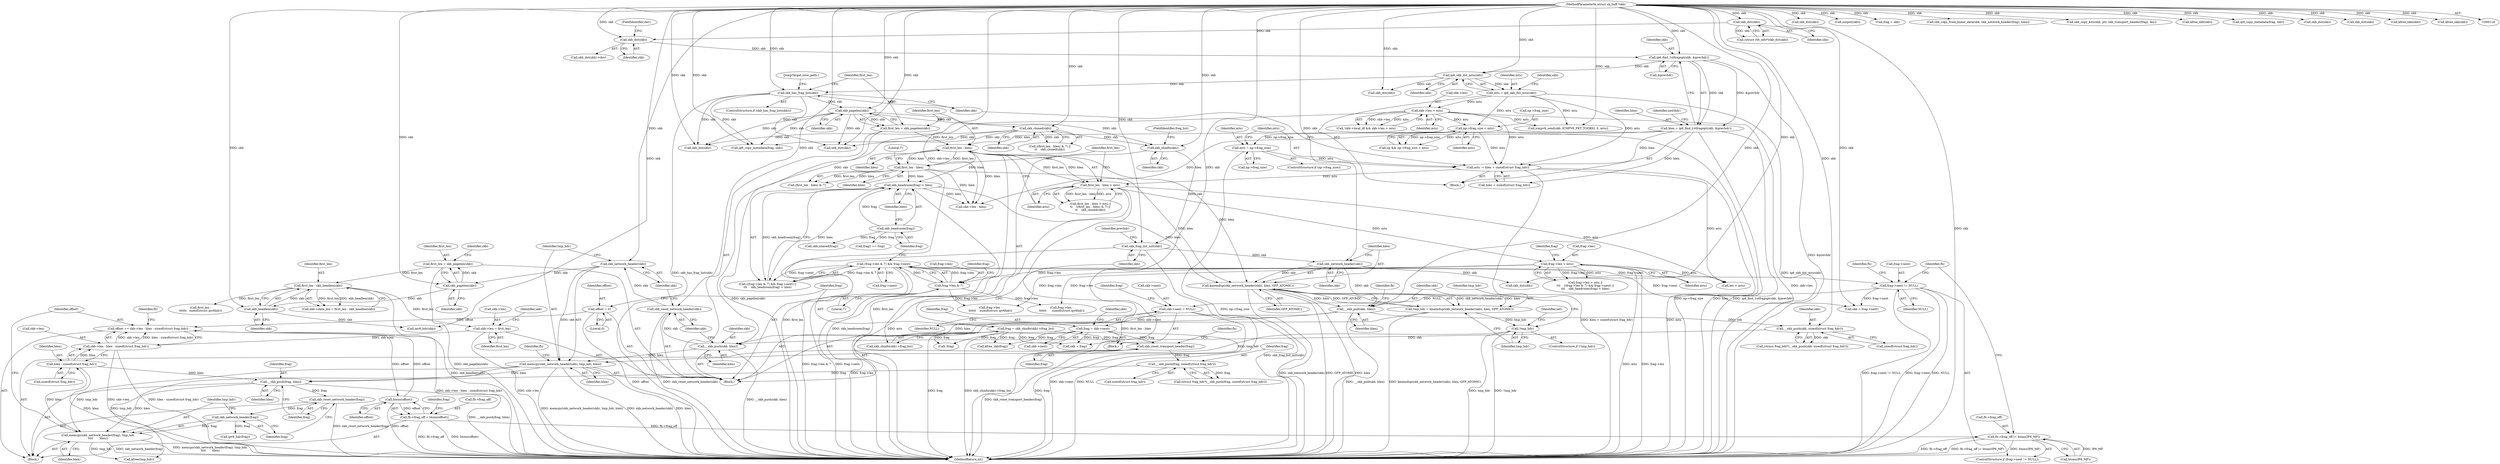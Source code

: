 digraph "0_linux_87c48fa3b4630905f98268dde838ee43626a060c_1@API" {
"1000473" [label="(Call,offset += skb->len - hlen - sizeof(struct frag_hdr))"];
"1000475" [label="(Call,skb->len - hlen - sizeof(struct frag_hdr))"];
"1000423" [label="(Call,skb->len = first_len)"];
"1000419" [label="(Call,first_len - skb_headlen(skb))"];
"1000411" [label="(Call,first_len = skb_pagelen(skb))"];
"1000413" [label="(Call,skb_pagelen(skb))"];
"1000384" [label="(Call,skb_network_header(skb))"];
"1000381" [label="(Call,skb_reset_network_header(skb))"];
"1000378" [label="(Call,__skb_push(skb, hlen))"];
"1000374" [label="(Call,__skb_push(skb, sizeof(struct frag_hdr)))"];
"1000367" [label="(Call,__skb_pull(skb, hlen))"];
"1000350" [label="(Call,skb_network_header(skb))"];
"1000341" [label="(Call,skb_frag_list_init(skb))"];
"1000338" [label="(Call,skb_shinfo(skb))"];
"1000271" [label="(Call,skb_cloned(skb))"];
"1000255" [label="(Call,skb_pagelen(skb))"];
"1000249" [label="(Call,skb_has_frag_list(skb))"];
"1000186" [label="(Call,ip6_skb_dst_mtu(skb))"];
"1000176" [label="(Call,ip6_find_1stfragopt(skb, &prevhdr))"];
"1000171" [label="(Call,skb_dst(skb))"];
"1000128" [label="(Call,skb_dst(skb))"];
"1000119" [label="(MethodParameterIn,struct sk_buff *skb)"];
"1000349" [label="(Call,kmemdup(skb_network_header(skb), hlen, GFP_ATOMIC))"];
"1000267" [label="(Call,first_len - hlen)"];
"1000261" [label="(Call,first_len - hlen)"];
"1000253" [label="(Call,first_len = skb_pagelen(skb))"];
"1000174" [label="(Call,hlen = ip6_find_1stfragopt(skb, &prevhdr))"];
"1000292" [label="(Call,skb_headroom(frag) < hlen)"];
"1000293" [label="(Call,skb_headroom(frag))"];
"1000421" [label="(Call,skb_headlen(skb))"];
"1000479" [label="(Call,hlen - sizeof(struct frag_hdr))"];
"1000468" [label="(Call,memcpy(skb_network_header(frag), tmp_hdr,\n\t\t\t\t       hlen))"];
"1000469" [label="(Call,skb_network_header(frag))"];
"1000466" [label="(Call,skb_reset_network_header(frag))"];
"1000463" [label="(Call,__skb_push(frag, hlen))"];
"1000459" [label="(Call,__skb_push(frag, sizeof(struct frag_hdr)))"];
"1000453" [label="(Call,skb_reset_transport_header(frag))"];
"1000335" [label="(Call,frag = skb_shinfo(skb)->frag_list)"];
"1000555" [label="(Call,frag = skb->next)"];
"1000560" [label="(Call,skb->next = NULL)"];
"1000500" [label="(Call,frag->next != NULL)"];
"1000283" [label="(Call,(frag->len & 7) && frag->next)"];
"1000284" [label="(Call,frag->len & 7)"];
"1000277" [label="(Call,frag->len > mtu)"];
"1000260" [label="(Call,first_len - hlen > mtu)"];
"1000242" [label="(Call,mtu -= hlen + sizeof(struct frag_hdr))"];
"1000184" [label="(Call,mtu = ip6_skb_dst_mtu(skb))"];
"1000237" [label="(Call,mtu = np->frag_size)"];
"1000227" [label="(Call,np->frag_size < mtu)"];
"1000194" [label="(Call,skb->len > mtu)"];
"1000383" [label="(Call,memcpy(skb_network_header(skb), tmp_hdr, hlen))"];
"1000355" [label="(Call,!tmp_hdr)"];
"1000347" [label="(Call,tmp_hdr = kmemdup(skb_network_header(skb), hlen, GFP_ATOMIC))"];
"1000332" [label="(Call,offset = 0)"];
"1000497" [label="(Call,htons(offset))"];
"1000473" [label="(Call,offset += skb->len - hlen - sizeof(struct frag_hdr))"];
"1000493" [label="(Call,fh->frag_off = htons(offset))"];
"1000505" [label="(Call,fh->frag_off |= htons(IP6_MF))"];
"1000175" [label="(Identifier,hlen)"];
"1000506" [label="(Call,fh->frag_off)"];
"1000350" [label="(Call,skb_network_header(skb))"];
"1000295" [label="(Identifier,hlen)"];
"1000507" [label="(Identifier,fh)"];
"1000359" [label="(Identifier,net)"];
"1000454" [label="(Identifier,frag)"];
"1000119" [label="(MethodParameterIn,struct sk_buff *skb)"];
"1000642" [label="(Call,skb->len - hlen)"];
"1000419" [label="(Call,first_len - skb_headlen(skb))"];
"1000466" [label="(Call,skb_reset_network_header(frag))"];
"1000177" [label="(Identifier,skb)"];
"1000233" [label="(ControlStructure,if (np->frag_size))"];
"1000413" [label="(Call,skb_pagelen(skb))"];
"1000254" [label="(Identifier,first_len)"];
"1000194" [label="(Call,skb->len > mtu)"];
"1000253" [label="(Call,first_len = skb_pagelen(skb))"];
"1000552" [label="(Call,skb = frag)"];
"1000863" [label="(Call,skb_dst(skb))"];
"1000431" [label="(Identifier,skb)"];
"1000276" [label="(Call,frag->len > mtu ||\n\t\t\t    ((frag->len & 7) && frag->next) ||\n\t\t\t    skb_headroom(frag) < hlen)"];
"1000368" [label="(Identifier,skb)"];
"1000374" [label="(Call,__skb_push(skb, sizeof(struct frag_hdr)))"];
"1000256" [label="(Identifier,skb)"];
"1000427" [label="(Identifier,first_len)"];
"1000281" [label="(Identifier,mtu)"];
"1000382" [label="(Identifier,skb)"];
"1000414" [label="(Identifier,skb)"];
"1000473" [label="(Call,offset += skb->len - hlen - sizeof(struct frag_hdr))"];
"1000372" [label="(Call,(struct frag_hdr*)__skb_push(skb, sizeof(struct frag_hdr)))"];
"1000415" [label="(Call,skb->data_len = first_len - skb_headlen(skb))"];
"1000269" [label="(Identifier,hlen)"];
"1000347" [label="(Call,tmp_hdr = kmemdup(skb_network_header(skb), hlen, GFP_ATOMIC))"];
"1000500" [label="(Call,frag->next != NULL)"];
"1000361" [label="(Call,skb_dst(skb))"];
"1000376" [label="(Call,sizeof(struct frag_hdr))"];
"1000277" [label="(Call,frag->len > mtu)"];
"1000421" [label="(Call,skb_headlen(skb))"];
"1000242" [label="(Call,mtu -= hlen + sizeof(struct frag_hdr))"];
"1000453" [label="(Call,skb_reset_transport_header(frag))"];
"1000481" [label="(Call,sizeof(struct frag_hdr))"];
"1000187" [label="(Identifier,skb)"];
"1000336" [label="(Identifier,frag)"];
"1000387" [label="(Identifier,hlen)"];
"1000288" [label="(Literal,7)"];
"1000294" [label="(Identifier,frag)"];
"1000424" [label="(Call,skb->len)"];
"1000351" [label="(Identifier,skb)"];
"1000663" [label="(Call,len > mtu)"];
"1000498" [label="(Identifier,offset)"];
"1000261" [label="(Call,first_len - hlen)"];
"1000556" [label="(Identifier,frag)"];
"1000412" [label="(Identifier,first_len)"];
"1000444" [label="(Block,)"];
"1000333" [label="(Identifier,offset)"];
"1000208" [label="(Call,icmpv6_send(skb, ICMPV6_PKT_TOOBIG, 0, mtu))"];
"1000270" [label="(Literal,7)"];
"1000379" [label="(Identifier,skb)"];
"1000181" [label="(Identifier,nexthdr)"];
"1000334" [label="(Literal,0)"];
"1000128" [label="(Call,skb_dst(skb))"];
"1000298" [label="(Call,skb_shared(frag))"];
"1000522" [label="(Call,frag->len -\n\t\t\t\t\t\t      sizeof(struct ipv6hdr))"];
"1000420" [label="(Identifier,first_len)"];
"1000345" [label="(Identifier,prevhdr)"];
"1000824" [label="(Call,frag->len -\n\t\t\t\t\t\t    sizeof(struct ipv6hdr))"];
"1000121" [label="(Block,)"];
"1000267" [label="(Call,first_len - hlen)"];
"1000430" [label="(Call,ipv6_hdr(skb))"];
"1000471" [label="(Identifier,tmp_hdr)"];
"1000555" [label="(Call,frag = skb->next)"];
"1000494" [label="(Call,fh->frag_off)"];
"1000465" [label="(Identifier,hlen)"];
"1000352" [label="(Identifier,hlen)"];
"1000463" [label="(Call,__skb_push(frag, hlen))"];
"1000560" [label="(Call,skb->next = NULL)"];
"1000340" [label="(FieldIdentifier,frag_list)"];
"1000461" [label="(Call,sizeof(struct frag_hdr))"];
"1000385" [label="(Identifier,skb)"];
"1000284" [label="(Call,frag->len & 7)"];
"1000533" [label="(Call,output(skb))"];
"1000597" [label="(Call,frag = skb)"];
"1000198" [label="(Identifier,mtu)"];
"1000434" [label="(Call,first_len -\n\t\t\t\t\t\t   sizeof(struct ipv6hdr))"];
"1000337" [label="(Call,skb_shinfo(skb)->frag_list)"];
"1000250" [label="(Identifier,skb)"];
"1000265" [label="(Call,((first_len - hlen) & 7) ||\n\t\t    skb_cloned(skb))"];
"1000239" [label="(Call,np->frag_size)"];
"1000126" [label="(Call,(struct rt6_info*)skb_dst(skb))"];
"1000332" [label="(Call,offset = 0)"];
"1000423" [label="(Call,skb->len = first_len)"];
"1000446" [label="(Identifier,frag)"];
"1000513" [label="(Identifier,fh)"];
"1000870" [label="(MethodReturn,int)"];
"1000590" [label="(Call,skb = frag->next)"];
"1000283" [label="(Call,(frag->len & 7) && frag->next)"];
"1000501" [label="(Call,frag->next)"];
"1000381" [label="(Call,skb_reset_network_header(skb))"];
"1000502" [label="(Identifier,frag)"];
"1000557" [label="(Call,skb->next)"];
"1000460" [label="(Identifier,frag)"];
"1000227" [label="(Call,np->frag_size < mtu)"];
"1000172" [label="(Identifier,skb)"];
"1000386" [label="(Identifier,tmp_hdr)"];
"1000389" [label="(Identifier,fh)"];
"1000186" [label="(Call,ip6_skb_dst_mtu(skb))"];
"1000475" [label="(Call,skb->len - hlen - sizeof(struct frag_hdr))"];
"1000263" [label="(Identifier,hlen)"];
"1000499" [label="(ControlStructure,if (frag->next != NULL))"];
"1000384" [label="(Call,skb_network_header(skb))"];
"1000371" [label="(Identifier,fh)"];
"1000251" [label="(Block,)"];
"1000759" [label="(Call,skb_copy_from_linear_data(skb, skb_network_header(frag), hlen))"];
"1000375" [label="(Identifier,skb)"];
"1000479" [label="(Call,hlen - sizeof(struct frag_hdr))"];
"1000342" [label="(Identifier,skb)"];
"1000231" [label="(Identifier,mtu)"];
"1000480" [label="(Identifier,hlen)"];
"1000469" [label="(Call,skb_network_header(frag))"];
"1000518" [label="(Call,ipv6_hdr(frag))"];
"1000244" [label="(Call,hlen + sizeof(struct frag_hdr))"];
"1000562" [label="(Identifier,skb)"];
"1000282" [label="(Call,((frag->len & 7) && frag->next) ||\n\t\t\t    skb_headroom(frag) < hlen)"];
"1000380" [label="(Identifier,hlen)"];
"1000285" [label="(Call,frag->len)"];
"1000476" [label="(Call,skb->len)"];
"1000260" [label="(Call,first_len - hlen > mtu)"];
"1000497" [label="(Call,htons(offset))"];
"1000701" [label="(Call,skb_dst(skb))"];
"1000248" [label="(ControlStructure,if (skb_has_frag_list(skb)))"];
"1000271" [label="(Call,skb_cloned(skb))"];
"1000378" [label="(Call,__skb_push(skb, hlen))"];
"1000474" [label="(Identifier,offset)"];
"1000411" [label="(Call,first_len = skb_pagelen(skb))"];
"1000468" [label="(Call,memcpy(skb_network_header(frag), tmp_hdr,\n\t\t\t\t       hlen))"];
"1000564" [label="(Identifier,NULL)"];
"1000709" [label="(Call,ip6_copy_metadata(frag, skb))"];
"1000292" [label="(Call,skb_headroom(frag) < hlen)"];
"1000185" [label="(Identifier,mtu)"];
"1000509" [label="(Call,htons(IP6_MF))"];
"1000349" [label="(Call,kmemdup(skb_network_header(skb), hlen, GFP_ATOMIC))"];
"1000335" [label="(Call,frag = skb_shinfo(skb)->frag_list)"];
"1000472" [label="(Identifier,hlen)"];
"1000189" [label="(Call,!skb->local_df && skb->len > mtu)"];
"1000173" [label="(FieldIdentifier,dev)"];
"1000195" [label="(Call,skb->len)"];
"1000192" [label="(Identifier,skb)"];
"1000339" [label="(Identifier,skb)"];
"1000272" [label="(Identifier,skb)"];
"1000238" [label="(Identifier,mtu)"];
"1000467" [label="(Identifier,frag)"];
"1000456" [label="(Identifier,fh)"];
"1000237" [label="(Call,mtu = np->frag_size)"];
"1000293" [label="(Call,skb_headroom(frag))"];
"1000792" [label="(Call,skb_copy_bits(skb, ptr, skb_transport_header(frag), len))"];
"1000219" [label="(Call,kfree_skb(skb))"];
"1000338" [label="(Call,skb_shinfo(skb))"];
"1000457" [label="(Call,(struct frag_hdr*)__skb_push(frag, sizeof(struct frag_hdr)))"];
"1000341" [label="(Call,skb_frag_list_init(skb))"];
"1000356" [label="(Identifier,tmp_hdr)"];
"1000383" [label="(Call,memcpy(skb_network_header(skb), tmp_hdr, hlen))"];
"1000528" [label="(Call,ip6_copy_metadata(frag, skb))"];
"1000565" [label="(Call,kfree(tmp_hdr))"];
"1000249" [label="(Call,skb_has_frag_list(skb))"];
"1000618" [label="(Call,frag2 == frag)"];
"1000266" [label="(Call,(first_len - hlen) & 7)"];
"1000289" [label="(Call,frag->next)"];
"1000205" [label="(Call,skb_dst(skb))"];
"1000184" [label="(Call,mtu = ip6_skb_dst_mtu(skb))"];
"1000176" [label="(Call,ip6_find_1stfragopt(skb, &prevhdr))"];
"1000353" [label="(Identifier,GFP_ATOMIC)"];
"1000493" [label="(Call,fh->frag_off = htons(offset))"];
"1000367" [label="(Call,__skb_pull(skb, hlen))"];
"1000216" [label="(Call,skb_dst(skb))"];
"1000549" [label="(Call,!frag)"];
"1000278" [label="(Call,frag->len)"];
"1000595" [label="(Call,kfree_skb(frag))"];
"1000228" [label="(Call,np->frag_size)"];
"1000852" [label="(Call,skb_dst(skb))"];
"1000417" [label="(Identifier,skb)"];
"1000174" [label="(Call,hlen = ip6_find_1stfragopt(skb, &prevhdr))"];
"1000355" [label="(Call,!tmp_hdr)"];
"1000504" [label="(Identifier,NULL)"];
"1000447" [label="(Block,)"];
"1000171" [label="(Call,skb_dst(skb))"];
"1000243" [label="(Identifier,mtu)"];
"1000485" [label="(Identifier,fh)"];
"1000369" [label="(Identifier,hlen)"];
"1000225" [label="(Call,np && np->frag_size < mtu)"];
"1000464" [label="(Identifier,frag)"];
"1000262" [label="(Identifier,first_len)"];
"1000470" [label="(Identifier,frag)"];
"1000846" [label="(Call,skb_dst(skb))"];
"1000561" [label="(Call,skb->next)"];
"1000170" [label="(Call,skb_dst(skb)->dev)"];
"1000178" [label="(Call,&prevhdr)"];
"1000264" [label="(Identifier,mtu)"];
"1000286" [label="(Identifier,frag)"];
"1000348" [label="(Identifier,tmp_hdr)"];
"1000505" [label="(Call,fh->frag_off |= htons(IP6_MF))"];
"1000129" [label="(Identifier,skb)"];
"1000639" [label="(JumpTarget,slow_path:)"];
"1000290" [label="(Identifier,frag)"];
"1000259" [label="(Call,first_len - hlen > mtu ||\n\t\t    ((first_len - hlen) & 7) ||\n\t\t    skb_cloned(skb))"];
"1000855" [label="(Call,kfree_skb(skb))"];
"1000268" [label="(Identifier,first_len)"];
"1000422" [label="(Identifier,skb)"];
"1000354" [label="(ControlStructure,if (!tmp_hdr))"];
"1000866" [label="(Call,kfree_skb(skb))"];
"1000459" [label="(Call,__skb_push(frag, sizeof(struct frag_hdr)))"];
"1000255" [label="(Call,skb_pagelen(skb))"];
"1000473" -> "1000447"  [label="AST: "];
"1000473" -> "1000475"  [label="CFG: "];
"1000474" -> "1000473"  [label="AST: "];
"1000475" -> "1000473"  [label="AST: "];
"1000485" -> "1000473"  [label="CFG: "];
"1000473" -> "1000870"  [label="DDG: skb->len - hlen - sizeof(struct frag_hdr)"];
"1000475" -> "1000473"  [label="DDG: skb->len"];
"1000475" -> "1000473"  [label="DDG: hlen - sizeof(struct frag_hdr)"];
"1000332" -> "1000473"  [label="DDG: offset"];
"1000497" -> "1000473"  [label="DDG: offset"];
"1000473" -> "1000497"  [label="DDG: offset"];
"1000475" -> "1000479"  [label="CFG: "];
"1000476" -> "1000475"  [label="AST: "];
"1000479" -> "1000475"  [label="AST: "];
"1000475" -> "1000870"  [label="DDG: skb->len"];
"1000475" -> "1000870"  [label="DDG: hlen - sizeof(struct frag_hdr)"];
"1000423" -> "1000475"  [label="DDG: skb->len"];
"1000479" -> "1000475"  [label="DDG: hlen"];
"1000423" -> "1000251"  [label="AST: "];
"1000423" -> "1000427"  [label="CFG: "];
"1000424" -> "1000423"  [label="AST: "];
"1000427" -> "1000423"  [label="AST: "];
"1000431" -> "1000423"  [label="CFG: "];
"1000423" -> "1000870"  [label="DDG: skb->len"];
"1000419" -> "1000423"  [label="DDG: first_len"];
"1000419" -> "1000415"  [label="AST: "];
"1000419" -> "1000421"  [label="CFG: "];
"1000420" -> "1000419"  [label="AST: "];
"1000421" -> "1000419"  [label="AST: "];
"1000415" -> "1000419"  [label="CFG: "];
"1000419" -> "1000870"  [label="DDG: skb_headlen(skb)"];
"1000419" -> "1000415"  [label="DDG: first_len"];
"1000419" -> "1000415"  [label="DDG: skb_headlen(skb)"];
"1000411" -> "1000419"  [label="DDG: first_len"];
"1000421" -> "1000419"  [label="DDG: skb"];
"1000419" -> "1000434"  [label="DDG: first_len"];
"1000411" -> "1000251"  [label="AST: "];
"1000411" -> "1000413"  [label="CFG: "];
"1000412" -> "1000411"  [label="AST: "];
"1000413" -> "1000411"  [label="AST: "];
"1000417" -> "1000411"  [label="CFG: "];
"1000411" -> "1000870"  [label="DDG: skb_pagelen(skb)"];
"1000413" -> "1000411"  [label="DDG: skb"];
"1000413" -> "1000414"  [label="CFG: "];
"1000414" -> "1000413"  [label="AST: "];
"1000384" -> "1000413"  [label="DDG: skb"];
"1000119" -> "1000413"  [label="DDG: skb"];
"1000413" -> "1000421"  [label="DDG: skb"];
"1000384" -> "1000383"  [label="AST: "];
"1000384" -> "1000385"  [label="CFG: "];
"1000385" -> "1000384"  [label="AST: "];
"1000386" -> "1000384"  [label="CFG: "];
"1000384" -> "1000383"  [label="DDG: skb"];
"1000381" -> "1000384"  [label="DDG: skb"];
"1000119" -> "1000384"  [label="DDG: skb"];
"1000381" -> "1000251"  [label="AST: "];
"1000381" -> "1000382"  [label="CFG: "];
"1000382" -> "1000381"  [label="AST: "];
"1000385" -> "1000381"  [label="CFG: "];
"1000381" -> "1000870"  [label="DDG: skb_reset_network_header(skb)"];
"1000378" -> "1000381"  [label="DDG: skb"];
"1000119" -> "1000381"  [label="DDG: skb"];
"1000378" -> "1000251"  [label="AST: "];
"1000378" -> "1000380"  [label="CFG: "];
"1000379" -> "1000378"  [label="AST: "];
"1000380" -> "1000378"  [label="AST: "];
"1000382" -> "1000378"  [label="CFG: "];
"1000378" -> "1000870"  [label="DDG: __skb_push(skb, hlen)"];
"1000374" -> "1000378"  [label="DDG: skb"];
"1000119" -> "1000378"  [label="DDG: skb"];
"1000367" -> "1000378"  [label="DDG: hlen"];
"1000378" -> "1000383"  [label="DDG: hlen"];
"1000374" -> "1000372"  [label="AST: "];
"1000374" -> "1000376"  [label="CFG: "];
"1000375" -> "1000374"  [label="AST: "];
"1000376" -> "1000374"  [label="AST: "];
"1000372" -> "1000374"  [label="CFG: "];
"1000374" -> "1000372"  [label="DDG: skb"];
"1000367" -> "1000374"  [label="DDG: skb"];
"1000119" -> "1000374"  [label="DDG: skb"];
"1000367" -> "1000251"  [label="AST: "];
"1000367" -> "1000369"  [label="CFG: "];
"1000368" -> "1000367"  [label="AST: "];
"1000369" -> "1000367"  [label="AST: "];
"1000371" -> "1000367"  [label="CFG: "];
"1000367" -> "1000870"  [label="DDG: __skb_pull(skb, hlen)"];
"1000350" -> "1000367"  [label="DDG: skb"];
"1000119" -> "1000367"  [label="DDG: skb"];
"1000349" -> "1000367"  [label="DDG: hlen"];
"1000350" -> "1000349"  [label="AST: "];
"1000350" -> "1000351"  [label="CFG: "];
"1000351" -> "1000350"  [label="AST: "];
"1000352" -> "1000350"  [label="CFG: "];
"1000350" -> "1000349"  [label="DDG: skb"];
"1000341" -> "1000350"  [label="DDG: skb"];
"1000119" -> "1000350"  [label="DDG: skb"];
"1000350" -> "1000361"  [label="DDG: skb"];
"1000341" -> "1000251"  [label="AST: "];
"1000341" -> "1000342"  [label="CFG: "];
"1000342" -> "1000341"  [label="AST: "];
"1000345" -> "1000341"  [label="CFG: "];
"1000341" -> "1000870"  [label="DDG: skb_frag_list_init(skb)"];
"1000338" -> "1000341"  [label="DDG: skb"];
"1000119" -> "1000341"  [label="DDG: skb"];
"1000338" -> "1000337"  [label="AST: "];
"1000338" -> "1000339"  [label="CFG: "];
"1000339" -> "1000338"  [label="AST: "];
"1000340" -> "1000338"  [label="CFG: "];
"1000271" -> "1000338"  [label="DDG: skb"];
"1000255" -> "1000338"  [label="DDG: skb"];
"1000119" -> "1000338"  [label="DDG: skb"];
"1000271" -> "1000265"  [label="AST: "];
"1000271" -> "1000272"  [label="CFG: "];
"1000272" -> "1000271"  [label="AST: "];
"1000265" -> "1000271"  [label="CFG: "];
"1000271" -> "1000265"  [label="DDG: skb"];
"1000255" -> "1000271"  [label="DDG: skb"];
"1000119" -> "1000271"  [label="DDG: skb"];
"1000271" -> "1000701"  [label="DDG: skb"];
"1000271" -> "1000709"  [label="DDG: skb"];
"1000271" -> "1000852"  [label="DDG: skb"];
"1000255" -> "1000253"  [label="AST: "];
"1000255" -> "1000256"  [label="CFG: "];
"1000256" -> "1000255"  [label="AST: "];
"1000253" -> "1000255"  [label="CFG: "];
"1000255" -> "1000253"  [label="DDG: skb"];
"1000249" -> "1000255"  [label="DDG: skb"];
"1000119" -> "1000255"  [label="DDG: skb"];
"1000255" -> "1000701"  [label="DDG: skb"];
"1000255" -> "1000709"  [label="DDG: skb"];
"1000255" -> "1000852"  [label="DDG: skb"];
"1000249" -> "1000248"  [label="AST: "];
"1000249" -> "1000250"  [label="CFG: "];
"1000250" -> "1000249"  [label="AST: "];
"1000254" -> "1000249"  [label="CFG: "];
"1000639" -> "1000249"  [label="CFG: "];
"1000249" -> "1000870"  [label="DDG: skb_has_frag_list(skb)"];
"1000186" -> "1000249"  [label="DDG: skb"];
"1000119" -> "1000249"  [label="DDG: skb"];
"1000249" -> "1000701"  [label="DDG: skb"];
"1000249" -> "1000709"  [label="DDG: skb"];
"1000249" -> "1000852"  [label="DDG: skb"];
"1000186" -> "1000184"  [label="AST: "];
"1000186" -> "1000187"  [label="CFG: "];
"1000187" -> "1000186"  [label="AST: "];
"1000184" -> "1000186"  [label="CFG: "];
"1000186" -> "1000184"  [label="DDG: skb"];
"1000176" -> "1000186"  [label="DDG: skb"];
"1000119" -> "1000186"  [label="DDG: skb"];
"1000186" -> "1000205"  [label="DDG: skb"];
"1000176" -> "1000174"  [label="AST: "];
"1000176" -> "1000178"  [label="CFG: "];
"1000177" -> "1000176"  [label="AST: "];
"1000178" -> "1000176"  [label="AST: "];
"1000174" -> "1000176"  [label="CFG: "];
"1000176" -> "1000870"  [label="DDG: &prevhdr"];
"1000176" -> "1000174"  [label="DDG: skb"];
"1000176" -> "1000174"  [label="DDG: &prevhdr"];
"1000171" -> "1000176"  [label="DDG: skb"];
"1000119" -> "1000176"  [label="DDG: skb"];
"1000171" -> "1000170"  [label="AST: "];
"1000171" -> "1000172"  [label="CFG: "];
"1000172" -> "1000171"  [label="AST: "];
"1000173" -> "1000171"  [label="CFG: "];
"1000128" -> "1000171"  [label="DDG: skb"];
"1000119" -> "1000171"  [label="DDG: skb"];
"1000128" -> "1000126"  [label="AST: "];
"1000128" -> "1000129"  [label="CFG: "];
"1000129" -> "1000128"  [label="AST: "];
"1000126" -> "1000128"  [label="CFG: "];
"1000128" -> "1000126"  [label="DDG: skb"];
"1000119" -> "1000128"  [label="DDG: skb"];
"1000119" -> "1000118"  [label="AST: "];
"1000119" -> "1000870"  [label="DDG: skb"];
"1000119" -> "1000205"  [label="DDG: skb"];
"1000119" -> "1000208"  [label="DDG: skb"];
"1000119" -> "1000216"  [label="DDG: skb"];
"1000119" -> "1000219"  [label="DDG: skb"];
"1000119" -> "1000361"  [label="DDG: skb"];
"1000119" -> "1000421"  [label="DDG: skb"];
"1000119" -> "1000430"  [label="DDG: skb"];
"1000119" -> "1000528"  [label="DDG: skb"];
"1000119" -> "1000533"  [label="DDG: skb"];
"1000119" -> "1000552"  [label="DDG: skb"];
"1000119" -> "1000590"  [label="DDG: skb"];
"1000119" -> "1000597"  [label="DDG: skb"];
"1000119" -> "1000701"  [label="DDG: skb"];
"1000119" -> "1000709"  [label="DDG: skb"];
"1000119" -> "1000759"  [label="DDG: skb"];
"1000119" -> "1000792"  [label="DDG: skb"];
"1000119" -> "1000846"  [label="DDG: skb"];
"1000119" -> "1000852"  [label="DDG: skb"];
"1000119" -> "1000855"  [label="DDG: skb"];
"1000119" -> "1000863"  [label="DDG: skb"];
"1000119" -> "1000866"  [label="DDG: skb"];
"1000349" -> "1000347"  [label="AST: "];
"1000349" -> "1000353"  [label="CFG: "];
"1000352" -> "1000349"  [label="AST: "];
"1000353" -> "1000349"  [label="AST: "];
"1000347" -> "1000349"  [label="CFG: "];
"1000349" -> "1000870"  [label="DDG: GFP_ATOMIC"];
"1000349" -> "1000870"  [label="DDG: skb_network_header(skb)"];
"1000349" -> "1000870"  [label="DDG: hlen"];
"1000349" -> "1000347"  [label="DDG: skb_network_header(skb)"];
"1000349" -> "1000347"  [label="DDG: hlen"];
"1000349" -> "1000347"  [label="DDG: GFP_ATOMIC"];
"1000267" -> "1000349"  [label="DDG: hlen"];
"1000261" -> "1000349"  [label="DDG: hlen"];
"1000292" -> "1000349"  [label="DDG: hlen"];
"1000267" -> "1000266"  [label="AST: "];
"1000267" -> "1000269"  [label="CFG: "];
"1000268" -> "1000267"  [label="AST: "];
"1000269" -> "1000267"  [label="AST: "];
"1000270" -> "1000267"  [label="CFG: "];
"1000267" -> "1000870"  [label="DDG: first_len"];
"1000267" -> "1000266"  [label="DDG: first_len"];
"1000267" -> "1000266"  [label="DDG: hlen"];
"1000261" -> "1000267"  [label="DDG: first_len"];
"1000261" -> "1000267"  [label="DDG: hlen"];
"1000267" -> "1000292"  [label="DDG: hlen"];
"1000267" -> "1000642"  [label="DDG: hlen"];
"1000261" -> "1000260"  [label="AST: "];
"1000261" -> "1000263"  [label="CFG: "];
"1000262" -> "1000261"  [label="AST: "];
"1000263" -> "1000261"  [label="AST: "];
"1000264" -> "1000261"  [label="CFG: "];
"1000261" -> "1000870"  [label="DDG: first_len"];
"1000261" -> "1000260"  [label="DDG: first_len"];
"1000261" -> "1000260"  [label="DDG: hlen"];
"1000253" -> "1000261"  [label="DDG: first_len"];
"1000174" -> "1000261"  [label="DDG: hlen"];
"1000261" -> "1000292"  [label="DDG: hlen"];
"1000261" -> "1000642"  [label="DDG: hlen"];
"1000253" -> "1000251"  [label="AST: "];
"1000254" -> "1000253"  [label="AST: "];
"1000262" -> "1000253"  [label="CFG: "];
"1000253" -> "1000870"  [label="DDG: skb_pagelen(skb)"];
"1000174" -> "1000121"  [label="AST: "];
"1000175" -> "1000174"  [label="AST: "];
"1000181" -> "1000174"  [label="CFG: "];
"1000174" -> "1000870"  [label="DDG: ip6_find_1stfragopt(skb, &prevhdr)"];
"1000174" -> "1000870"  [label="DDG: hlen"];
"1000174" -> "1000242"  [label="DDG: hlen"];
"1000174" -> "1000244"  [label="DDG: hlen"];
"1000174" -> "1000642"  [label="DDG: hlen"];
"1000292" -> "1000282"  [label="AST: "];
"1000292" -> "1000295"  [label="CFG: "];
"1000293" -> "1000292"  [label="AST: "];
"1000295" -> "1000292"  [label="AST: "];
"1000282" -> "1000292"  [label="CFG: "];
"1000292" -> "1000870"  [label="DDG: skb_headroom(frag)"];
"1000292" -> "1000282"  [label="DDG: skb_headroom(frag)"];
"1000292" -> "1000282"  [label="DDG: hlen"];
"1000293" -> "1000292"  [label="DDG: frag"];
"1000292" -> "1000642"  [label="DDG: hlen"];
"1000293" -> "1000294"  [label="CFG: "];
"1000294" -> "1000293"  [label="AST: "];
"1000295" -> "1000293"  [label="CFG: "];
"1000293" -> "1000298"  [label="DDG: frag"];
"1000293" -> "1000618"  [label="DDG: frag"];
"1000421" -> "1000422"  [label="CFG: "];
"1000422" -> "1000421"  [label="AST: "];
"1000421" -> "1000430"  [label="DDG: skb"];
"1000479" -> "1000481"  [label="CFG: "];
"1000480" -> "1000479"  [label="AST: "];
"1000481" -> "1000479"  [label="AST: "];
"1000479" -> "1000870"  [label="DDG: hlen"];
"1000479" -> "1000463"  [label="DDG: hlen"];
"1000468" -> "1000479"  [label="DDG: hlen"];
"1000468" -> "1000447"  [label="AST: "];
"1000468" -> "1000472"  [label="CFG: "];
"1000469" -> "1000468"  [label="AST: "];
"1000471" -> "1000468"  [label="AST: "];
"1000472" -> "1000468"  [label="AST: "];
"1000474" -> "1000468"  [label="CFG: "];
"1000468" -> "1000870"  [label="DDG: memcpy(skb_network_header(frag), tmp_hdr,\n\t\t\t\t       hlen)"];
"1000468" -> "1000870"  [label="DDG: skb_network_header(frag)"];
"1000469" -> "1000468"  [label="DDG: frag"];
"1000383" -> "1000468"  [label="DDG: tmp_hdr"];
"1000463" -> "1000468"  [label="DDG: hlen"];
"1000468" -> "1000565"  [label="DDG: tmp_hdr"];
"1000469" -> "1000470"  [label="CFG: "];
"1000470" -> "1000469"  [label="AST: "];
"1000471" -> "1000469"  [label="CFG: "];
"1000466" -> "1000469"  [label="DDG: frag"];
"1000469" -> "1000518"  [label="DDG: frag"];
"1000466" -> "1000447"  [label="AST: "];
"1000466" -> "1000467"  [label="CFG: "];
"1000467" -> "1000466"  [label="AST: "];
"1000470" -> "1000466"  [label="CFG: "];
"1000466" -> "1000870"  [label="DDG: skb_reset_network_header(frag)"];
"1000463" -> "1000466"  [label="DDG: frag"];
"1000463" -> "1000447"  [label="AST: "];
"1000463" -> "1000465"  [label="CFG: "];
"1000464" -> "1000463"  [label="AST: "];
"1000465" -> "1000463"  [label="AST: "];
"1000467" -> "1000463"  [label="CFG: "];
"1000463" -> "1000870"  [label="DDG: __skb_push(frag, hlen)"];
"1000459" -> "1000463"  [label="DDG: frag"];
"1000383" -> "1000463"  [label="DDG: hlen"];
"1000459" -> "1000457"  [label="AST: "];
"1000459" -> "1000461"  [label="CFG: "];
"1000460" -> "1000459"  [label="AST: "];
"1000461" -> "1000459"  [label="AST: "];
"1000457" -> "1000459"  [label="CFG: "];
"1000459" -> "1000457"  [label="DDG: frag"];
"1000453" -> "1000459"  [label="DDG: frag"];
"1000453" -> "1000447"  [label="AST: "];
"1000453" -> "1000454"  [label="CFG: "];
"1000454" -> "1000453"  [label="AST: "];
"1000456" -> "1000453"  [label="CFG: "];
"1000453" -> "1000870"  [label="DDG: skb_reset_transport_header(frag)"];
"1000335" -> "1000453"  [label="DDG: frag"];
"1000555" -> "1000453"  [label="DDG: frag"];
"1000335" -> "1000251"  [label="AST: "];
"1000335" -> "1000337"  [label="CFG: "];
"1000336" -> "1000335"  [label="AST: "];
"1000337" -> "1000335"  [label="AST: "];
"1000342" -> "1000335"  [label="CFG: "];
"1000335" -> "1000870"  [label="DDG: frag"];
"1000335" -> "1000870"  [label="DDG: skb_shinfo(skb)->frag_list"];
"1000335" -> "1000549"  [label="DDG: frag"];
"1000335" -> "1000552"  [label="DDG: frag"];
"1000335" -> "1000595"  [label="DDG: frag"];
"1000555" -> "1000444"  [label="AST: "];
"1000555" -> "1000557"  [label="CFG: "];
"1000556" -> "1000555"  [label="AST: "];
"1000557" -> "1000555"  [label="AST: "];
"1000562" -> "1000555"  [label="CFG: "];
"1000555" -> "1000870"  [label="DDG: frag"];
"1000555" -> "1000549"  [label="DDG: frag"];
"1000555" -> "1000552"  [label="DDG: frag"];
"1000560" -> "1000555"  [label="DDG: skb->next"];
"1000555" -> "1000595"  [label="DDG: frag"];
"1000560" -> "1000444"  [label="AST: "];
"1000560" -> "1000564"  [label="CFG: "];
"1000561" -> "1000560"  [label="AST: "];
"1000564" -> "1000560"  [label="AST: "];
"1000446" -> "1000560"  [label="CFG: "];
"1000560" -> "1000870"  [label="DDG: NULL"];
"1000560" -> "1000870"  [label="DDG: skb->next"];
"1000500" -> "1000560"  [label="DDG: NULL"];
"1000500" -> "1000499"  [label="AST: "];
"1000500" -> "1000504"  [label="CFG: "];
"1000501" -> "1000500"  [label="AST: "];
"1000504" -> "1000500"  [label="AST: "];
"1000507" -> "1000500"  [label="CFG: "];
"1000513" -> "1000500"  [label="CFG: "];
"1000500" -> "1000870"  [label="DDG: frag->next != NULL"];
"1000500" -> "1000870"  [label="DDG: frag->next"];
"1000500" -> "1000870"  [label="DDG: NULL"];
"1000283" -> "1000500"  [label="DDG: frag->next"];
"1000500" -> "1000590"  [label="DDG: frag->next"];
"1000283" -> "1000282"  [label="AST: "];
"1000283" -> "1000284"  [label="CFG: "];
"1000283" -> "1000289"  [label="CFG: "];
"1000284" -> "1000283"  [label="AST: "];
"1000289" -> "1000283"  [label="AST: "];
"1000294" -> "1000283"  [label="CFG: "];
"1000282" -> "1000283"  [label="CFG: "];
"1000283" -> "1000870"  [label="DDG: frag->len & 7"];
"1000283" -> "1000870"  [label="DDG: frag->next"];
"1000283" -> "1000282"  [label="DDG: frag->len & 7"];
"1000283" -> "1000282"  [label="DDG: frag->next"];
"1000284" -> "1000283"  [label="DDG: frag->len"];
"1000284" -> "1000283"  [label="DDG: 7"];
"1000283" -> "1000590"  [label="DDG: frag->next"];
"1000284" -> "1000288"  [label="CFG: "];
"1000285" -> "1000284"  [label="AST: "];
"1000288" -> "1000284"  [label="AST: "];
"1000290" -> "1000284"  [label="CFG: "];
"1000284" -> "1000870"  [label="DDG: frag->len"];
"1000277" -> "1000284"  [label="DDG: frag->len"];
"1000284" -> "1000522"  [label="DDG: frag->len"];
"1000284" -> "1000824"  [label="DDG: frag->len"];
"1000277" -> "1000276"  [label="AST: "];
"1000277" -> "1000281"  [label="CFG: "];
"1000278" -> "1000277"  [label="AST: "];
"1000281" -> "1000277"  [label="AST: "];
"1000286" -> "1000277"  [label="CFG: "];
"1000276" -> "1000277"  [label="CFG: "];
"1000277" -> "1000870"  [label="DDG: frag->len"];
"1000277" -> "1000870"  [label="DDG: mtu"];
"1000277" -> "1000276"  [label="DDG: frag->len"];
"1000277" -> "1000276"  [label="DDG: mtu"];
"1000260" -> "1000277"  [label="DDG: mtu"];
"1000277" -> "1000522"  [label="DDG: frag->len"];
"1000277" -> "1000663"  [label="DDG: mtu"];
"1000277" -> "1000824"  [label="DDG: frag->len"];
"1000260" -> "1000259"  [label="AST: "];
"1000260" -> "1000264"  [label="CFG: "];
"1000264" -> "1000260"  [label="AST: "];
"1000268" -> "1000260"  [label="CFG: "];
"1000259" -> "1000260"  [label="CFG: "];
"1000260" -> "1000870"  [label="DDG: mtu"];
"1000260" -> "1000870"  [label="DDG: first_len - hlen"];
"1000260" -> "1000259"  [label="DDG: first_len - hlen"];
"1000260" -> "1000259"  [label="DDG: mtu"];
"1000242" -> "1000260"  [label="DDG: mtu"];
"1000260" -> "1000663"  [label="DDG: mtu"];
"1000242" -> "1000121"  [label="AST: "];
"1000242" -> "1000244"  [label="CFG: "];
"1000243" -> "1000242"  [label="AST: "];
"1000244" -> "1000242"  [label="AST: "];
"1000250" -> "1000242"  [label="CFG: "];
"1000242" -> "1000870"  [label="DDG: hlen + sizeof(struct frag_hdr)"];
"1000242" -> "1000870"  [label="DDG: mtu"];
"1000184" -> "1000242"  [label="DDG: mtu"];
"1000237" -> "1000242"  [label="DDG: mtu"];
"1000227" -> "1000242"  [label="DDG: mtu"];
"1000194" -> "1000242"  [label="DDG: mtu"];
"1000242" -> "1000663"  [label="DDG: mtu"];
"1000184" -> "1000121"  [label="AST: "];
"1000185" -> "1000184"  [label="AST: "];
"1000192" -> "1000184"  [label="CFG: "];
"1000184" -> "1000870"  [label="DDG: ip6_skb_dst_mtu(skb)"];
"1000184" -> "1000194"  [label="DDG: mtu"];
"1000184" -> "1000208"  [label="DDG: mtu"];
"1000184" -> "1000227"  [label="DDG: mtu"];
"1000237" -> "1000233"  [label="AST: "];
"1000237" -> "1000239"  [label="CFG: "];
"1000238" -> "1000237"  [label="AST: "];
"1000239" -> "1000237"  [label="AST: "];
"1000243" -> "1000237"  [label="CFG: "];
"1000237" -> "1000870"  [label="DDG: np->frag_size"];
"1000227" -> "1000237"  [label="DDG: np->frag_size"];
"1000227" -> "1000225"  [label="AST: "];
"1000227" -> "1000231"  [label="CFG: "];
"1000228" -> "1000227"  [label="AST: "];
"1000231" -> "1000227"  [label="AST: "];
"1000225" -> "1000227"  [label="CFG: "];
"1000227" -> "1000870"  [label="DDG: np->frag_size"];
"1000227" -> "1000225"  [label="DDG: np->frag_size"];
"1000227" -> "1000225"  [label="DDG: mtu"];
"1000194" -> "1000227"  [label="DDG: mtu"];
"1000194" -> "1000189"  [label="AST: "];
"1000194" -> "1000198"  [label="CFG: "];
"1000195" -> "1000194"  [label="AST: "];
"1000198" -> "1000194"  [label="AST: "];
"1000189" -> "1000194"  [label="CFG: "];
"1000194" -> "1000870"  [label="DDG: skb->len"];
"1000194" -> "1000189"  [label="DDG: skb->len"];
"1000194" -> "1000189"  [label="DDG: mtu"];
"1000194" -> "1000208"  [label="DDG: mtu"];
"1000194" -> "1000642"  [label="DDG: skb->len"];
"1000383" -> "1000251"  [label="AST: "];
"1000383" -> "1000387"  [label="CFG: "];
"1000386" -> "1000383"  [label="AST: "];
"1000387" -> "1000383"  [label="AST: "];
"1000389" -> "1000383"  [label="CFG: "];
"1000383" -> "1000870"  [label="DDG: memcpy(skb_network_header(skb), tmp_hdr, hlen)"];
"1000383" -> "1000870"  [label="DDG: skb_network_header(skb)"];
"1000383" -> "1000870"  [label="DDG: hlen"];
"1000355" -> "1000383"  [label="DDG: tmp_hdr"];
"1000383" -> "1000565"  [label="DDG: tmp_hdr"];
"1000355" -> "1000354"  [label="AST: "];
"1000355" -> "1000356"  [label="CFG: "];
"1000356" -> "1000355"  [label="AST: "];
"1000359" -> "1000355"  [label="CFG: "];
"1000368" -> "1000355"  [label="CFG: "];
"1000355" -> "1000870"  [label="DDG: tmp_hdr"];
"1000355" -> "1000870"  [label="DDG: !tmp_hdr"];
"1000347" -> "1000355"  [label="DDG: tmp_hdr"];
"1000347" -> "1000251"  [label="AST: "];
"1000348" -> "1000347"  [label="AST: "];
"1000356" -> "1000347"  [label="CFG: "];
"1000347" -> "1000870"  [label="DDG: kmemdup(skb_network_header(skb), hlen, GFP_ATOMIC)"];
"1000332" -> "1000251"  [label="AST: "];
"1000332" -> "1000334"  [label="CFG: "];
"1000333" -> "1000332"  [label="AST: "];
"1000334" -> "1000332"  [label="AST: "];
"1000336" -> "1000332"  [label="CFG: "];
"1000332" -> "1000870"  [label="DDG: offset"];
"1000497" -> "1000493"  [label="AST: "];
"1000497" -> "1000498"  [label="CFG: "];
"1000498" -> "1000497"  [label="AST: "];
"1000493" -> "1000497"  [label="CFG: "];
"1000497" -> "1000870"  [label="DDG: offset"];
"1000497" -> "1000493"  [label="DDG: offset"];
"1000493" -> "1000447"  [label="AST: "];
"1000494" -> "1000493"  [label="AST: "];
"1000502" -> "1000493"  [label="CFG: "];
"1000493" -> "1000870"  [label="DDG: fh->frag_off"];
"1000493" -> "1000870"  [label="DDG: htons(offset)"];
"1000493" -> "1000505"  [label="DDG: fh->frag_off"];
"1000505" -> "1000499"  [label="AST: "];
"1000505" -> "1000509"  [label="CFG: "];
"1000506" -> "1000505"  [label="AST: "];
"1000509" -> "1000505"  [label="AST: "];
"1000513" -> "1000505"  [label="CFG: "];
"1000505" -> "1000870"  [label="DDG: htons(IP6_MF)"];
"1000505" -> "1000870"  [label="DDG: fh->frag_off"];
"1000505" -> "1000870"  [label="DDG: fh->frag_off |= htons(IP6_MF)"];
"1000509" -> "1000505"  [label="DDG: IP6_MF"];
}
